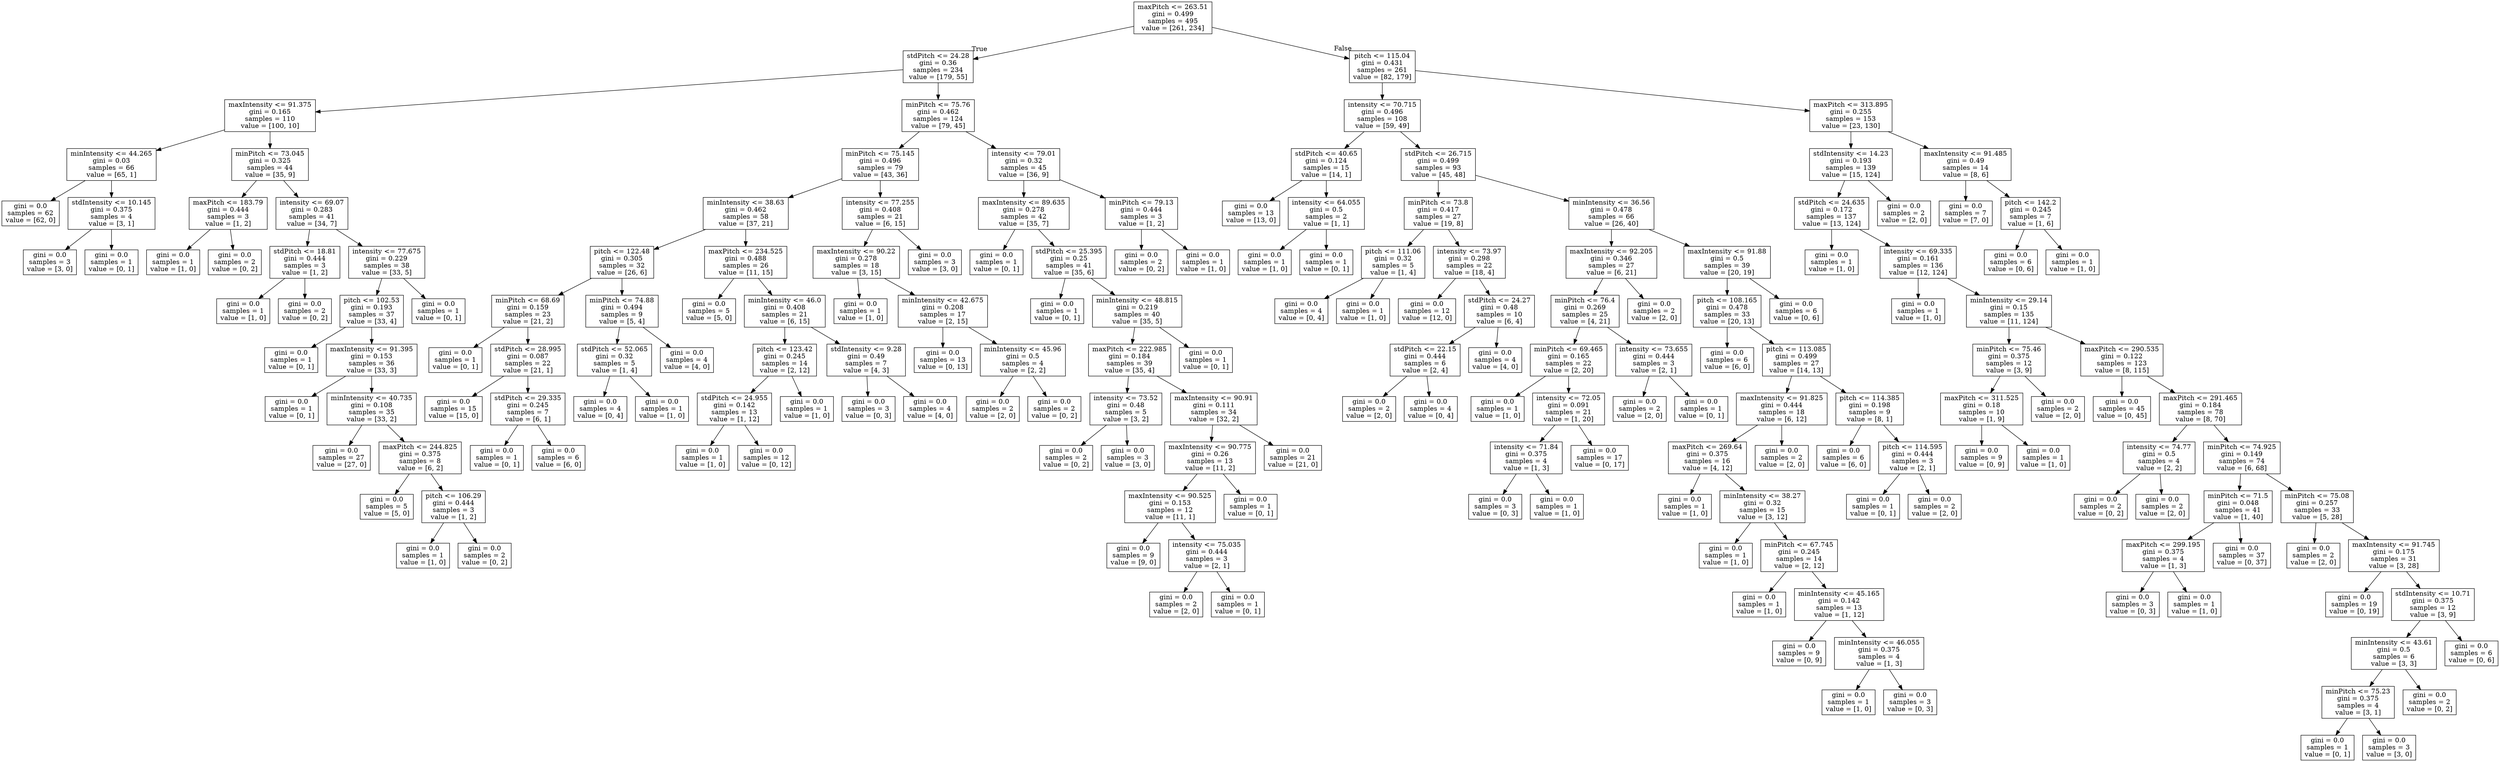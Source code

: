 digraph Tree {
node [shape=box] ;
0 [label="maxPitch <= 263.51\ngini = 0.499\nsamples = 495\nvalue = [261, 234]"] ;
1 [label="stdPitch <= 24.28\ngini = 0.36\nsamples = 234\nvalue = [179, 55]"] ;
0 -> 1 [labeldistance=2.5, labelangle=45, headlabel="True"] ;
2 [label="maxIntensity <= 91.375\ngini = 0.165\nsamples = 110\nvalue = [100, 10]"] ;
1 -> 2 ;
3 [label="minIntensity <= 44.265\ngini = 0.03\nsamples = 66\nvalue = [65, 1]"] ;
2 -> 3 ;
4 [label="gini = 0.0\nsamples = 62\nvalue = [62, 0]"] ;
3 -> 4 ;
5 [label="stdIntensity <= 10.145\ngini = 0.375\nsamples = 4\nvalue = [3, 1]"] ;
3 -> 5 ;
6 [label="gini = 0.0\nsamples = 3\nvalue = [3, 0]"] ;
5 -> 6 ;
7 [label="gini = 0.0\nsamples = 1\nvalue = [0, 1]"] ;
5 -> 7 ;
8 [label="minPitch <= 73.045\ngini = 0.325\nsamples = 44\nvalue = [35, 9]"] ;
2 -> 8 ;
9 [label="maxPitch <= 183.79\ngini = 0.444\nsamples = 3\nvalue = [1, 2]"] ;
8 -> 9 ;
10 [label="gini = 0.0\nsamples = 1\nvalue = [1, 0]"] ;
9 -> 10 ;
11 [label="gini = 0.0\nsamples = 2\nvalue = [0, 2]"] ;
9 -> 11 ;
12 [label="intensity <= 69.07\ngini = 0.283\nsamples = 41\nvalue = [34, 7]"] ;
8 -> 12 ;
13 [label="stdPitch <= 18.81\ngini = 0.444\nsamples = 3\nvalue = [1, 2]"] ;
12 -> 13 ;
14 [label="gini = 0.0\nsamples = 1\nvalue = [1, 0]"] ;
13 -> 14 ;
15 [label="gini = 0.0\nsamples = 2\nvalue = [0, 2]"] ;
13 -> 15 ;
16 [label="intensity <= 77.675\ngini = 0.229\nsamples = 38\nvalue = [33, 5]"] ;
12 -> 16 ;
17 [label="pitch <= 102.53\ngini = 0.193\nsamples = 37\nvalue = [33, 4]"] ;
16 -> 17 ;
18 [label="gini = 0.0\nsamples = 1\nvalue = [0, 1]"] ;
17 -> 18 ;
19 [label="maxIntensity <= 91.395\ngini = 0.153\nsamples = 36\nvalue = [33, 3]"] ;
17 -> 19 ;
20 [label="gini = 0.0\nsamples = 1\nvalue = [0, 1]"] ;
19 -> 20 ;
21 [label="minIntensity <= 40.735\ngini = 0.108\nsamples = 35\nvalue = [33, 2]"] ;
19 -> 21 ;
22 [label="gini = 0.0\nsamples = 27\nvalue = [27, 0]"] ;
21 -> 22 ;
23 [label="maxPitch <= 244.825\ngini = 0.375\nsamples = 8\nvalue = [6, 2]"] ;
21 -> 23 ;
24 [label="gini = 0.0\nsamples = 5\nvalue = [5, 0]"] ;
23 -> 24 ;
25 [label="pitch <= 106.29\ngini = 0.444\nsamples = 3\nvalue = [1, 2]"] ;
23 -> 25 ;
26 [label="gini = 0.0\nsamples = 1\nvalue = [1, 0]"] ;
25 -> 26 ;
27 [label="gini = 0.0\nsamples = 2\nvalue = [0, 2]"] ;
25 -> 27 ;
28 [label="gini = 0.0\nsamples = 1\nvalue = [0, 1]"] ;
16 -> 28 ;
29 [label="minPitch <= 75.76\ngini = 0.462\nsamples = 124\nvalue = [79, 45]"] ;
1 -> 29 ;
30 [label="minPitch <= 75.145\ngini = 0.496\nsamples = 79\nvalue = [43, 36]"] ;
29 -> 30 ;
31 [label="minIntensity <= 38.63\ngini = 0.462\nsamples = 58\nvalue = [37, 21]"] ;
30 -> 31 ;
32 [label="pitch <= 122.48\ngini = 0.305\nsamples = 32\nvalue = [26, 6]"] ;
31 -> 32 ;
33 [label="minPitch <= 68.69\ngini = 0.159\nsamples = 23\nvalue = [21, 2]"] ;
32 -> 33 ;
34 [label="gini = 0.0\nsamples = 1\nvalue = [0, 1]"] ;
33 -> 34 ;
35 [label="stdPitch <= 28.995\ngini = 0.087\nsamples = 22\nvalue = [21, 1]"] ;
33 -> 35 ;
36 [label="gini = 0.0\nsamples = 15\nvalue = [15, 0]"] ;
35 -> 36 ;
37 [label="stdPitch <= 29.335\ngini = 0.245\nsamples = 7\nvalue = [6, 1]"] ;
35 -> 37 ;
38 [label="gini = 0.0\nsamples = 1\nvalue = [0, 1]"] ;
37 -> 38 ;
39 [label="gini = 0.0\nsamples = 6\nvalue = [6, 0]"] ;
37 -> 39 ;
40 [label="minPitch <= 74.88\ngini = 0.494\nsamples = 9\nvalue = [5, 4]"] ;
32 -> 40 ;
41 [label="stdPitch <= 52.065\ngini = 0.32\nsamples = 5\nvalue = [1, 4]"] ;
40 -> 41 ;
42 [label="gini = 0.0\nsamples = 4\nvalue = [0, 4]"] ;
41 -> 42 ;
43 [label="gini = 0.0\nsamples = 1\nvalue = [1, 0]"] ;
41 -> 43 ;
44 [label="gini = 0.0\nsamples = 4\nvalue = [4, 0]"] ;
40 -> 44 ;
45 [label="maxPitch <= 234.525\ngini = 0.488\nsamples = 26\nvalue = [11, 15]"] ;
31 -> 45 ;
46 [label="gini = 0.0\nsamples = 5\nvalue = [5, 0]"] ;
45 -> 46 ;
47 [label="minIntensity <= 46.0\ngini = 0.408\nsamples = 21\nvalue = [6, 15]"] ;
45 -> 47 ;
48 [label="pitch <= 123.42\ngini = 0.245\nsamples = 14\nvalue = [2, 12]"] ;
47 -> 48 ;
49 [label="stdPitch <= 24.955\ngini = 0.142\nsamples = 13\nvalue = [1, 12]"] ;
48 -> 49 ;
50 [label="gini = 0.0\nsamples = 1\nvalue = [1, 0]"] ;
49 -> 50 ;
51 [label="gini = 0.0\nsamples = 12\nvalue = [0, 12]"] ;
49 -> 51 ;
52 [label="gini = 0.0\nsamples = 1\nvalue = [1, 0]"] ;
48 -> 52 ;
53 [label="stdIntensity <= 9.28\ngini = 0.49\nsamples = 7\nvalue = [4, 3]"] ;
47 -> 53 ;
54 [label="gini = 0.0\nsamples = 3\nvalue = [0, 3]"] ;
53 -> 54 ;
55 [label="gini = 0.0\nsamples = 4\nvalue = [4, 0]"] ;
53 -> 55 ;
56 [label="intensity <= 77.255\ngini = 0.408\nsamples = 21\nvalue = [6, 15]"] ;
30 -> 56 ;
57 [label="maxIntensity <= 90.22\ngini = 0.278\nsamples = 18\nvalue = [3, 15]"] ;
56 -> 57 ;
58 [label="gini = 0.0\nsamples = 1\nvalue = [1, 0]"] ;
57 -> 58 ;
59 [label="minIntensity <= 42.675\ngini = 0.208\nsamples = 17\nvalue = [2, 15]"] ;
57 -> 59 ;
60 [label="gini = 0.0\nsamples = 13\nvalue = [0, 13]"] ;
59 -> 60 ;
61 [label="minIntensity <= 45.96\ngini = 0.5\nsamples = 4\nvalue = [2, 2]"] ;
59 -> 61 ;
62 [label="gini = 0.0\nsamples = 2\nvalue = [2, 0]"] ;
61 -> 62 ;
63 [label="gini = 0.0\nsamples = 2\nvalue = [0, 2]"] ;
61 -> 63 ;
64 [label="gini = 0.0\nsamples = 3\nvalue = [3, 0]"] ;
56 -> 64 ;
65 [label="intensity <= 79.01\ngini = 0.32\nsamples = 45\nvalue = [36, 9]"] ;
29 -> 65 ;
66 [label="maxIntensity <= 89.635\ngini = 0.278\nsamples = 42\nvalue = [35, 7]"] ;
65 -> 66 ;
67 [label="gini = 0.0\nsamples = 1\nvalue = [0, 1]"] ;
66 -> 67 ;
68 [label="stdPitch <= 25.395\ngini = 0.25\nsamples = 41\nvalue = [35, 6]"] ;
66 -> 68 ;
69 [label="gini = 0.0\nsamples = 1\nvalue = [0, 1]"] ;
68 -> 69 ;
70 [label="minIntensity <= 48.815\ngini = 0.219\nsamples = 40\nvalue = [35, 5]"] ;
68 -> 70 ;
71 [label="maxPitch <= 222.985\ngini = 0.184\nsamples = 39\nvalue = [35, 4]"] ;
70 -> 71 ;
72 [label="intensity <= 73.52\ngini = 0.48\nsamples = 5\nvalue = [3, 2]"] ;
71 -> 72 ;
73 [label="gini = 0.0\nsamples = 2\nvalue = [0, 2]"] ;
72 -> 73 ;
74 [label="gini = 0.0\nsamples = 3\nvalue = [3, 0]"] ;
72 -> 74 ;
75 [label="maxIntensity <= 90.91\ngini = 0.111\nsamples = 34\nvalue = [32, 2]"] ;
71 -> 75 ;
76 [label="maxIntensity <= 90.775\ngini = 0.26\nsamples = 13\nvalue = [11, 2]"] ;
75 -> 76 ;
77 [label="maxIntensity <= 90.525\ngini = 0.153\nsamples = 12\nvalue = [11, 1]"] ;
76 -> 77 ;
78 [label="gini = 0.0\nsamples = 9\nvalue = [9, 0]"] ;
77 -> 78 ;
79 [label="intensity <= 75.035\ngini = 0.444\nsamples = 3\nvalue = [2, 1]"] ;
77 -> 79 ;
80 [label="gini = 0.0\nsamples = 2\nvalue = [2, 0]"] ;
79 -> 80 ;
81 [label="gini = 0.0\nsamples = 1\nvalue = [0, 1]"] ;
79 -> 81 ;
82 [label="gini = 0.0\nsamples = 1\nvalue = [0, 1]"] ;
76 -> 82 ;
83 [label="gini = 0.0\nsamples = 21\nvalue = [21, 0]"] ;
75 -> 83 ;
84 [label="gini = 0.0\nsamples = 1\nvalue = [0, 1]"] ;
70 -> 84 ;
85 [label="minPitch <= 79.13\ngini = 0.444\nsamples = 3\nvalue = [1, 2]"] ;
65 -> 85 ;
86 [label="gini = 0.0\nsamples = 2\nvalue = [0, 2]"] ;
85 -> 86 ;
87 [label="gini = 0.0\nsamples = 1\nvalue = [1, 0]"] ;
85 -> 87 ;
88 [label="pitch <= 115.04\ngini = 0.431\nsamples = 261\nvalue = [82, 179]"] ;
0 -> 88 [labeldistance=2.5, labelangle=-45, headlabel="False"] ;
89 [label="intensity <= 70.715\ngini = 0.496\nsamples = 108\nvalue = [59, 49]"] ;
88 -> 89 ;
90 [label="stdPitch <= 40.65\ngini = 0.124\nsamples = 15\nvalue = [14, 1]"] ;
89 -> 90 ;
91 [label="gini = 0.0\nsamples = 13\nvalue = [13, 0]"] ;
90 -> 91 ;
92 [label="intensity <= 64.055\ngini = 0.5\nsamples = 2\nvalue = [1, 1]"] ;
90 -> 92 ;
93 [label="gini = 0.0\nsamples = 1\nvalue = [1, 0]"] ;
92 -> 93 ;
94 [label="gini = 0.0\nsamples = 1\nvalue = [0, 1]"] ;
92 -> 94 ;
95 [label="stdPitch <= 26.715\ngini = 0.499\nsamples = 93\nvalue = [45, 48]"] ;
89 -> 95 ;
96 [label="minPitch <= 73.8\ngini = 0.417\nsamples = 27\nvalue = [19, 8]"] ;
95 -> 96 ;
97 [label="pitch <= 111.06\ngini = 0.32\nsamples = 5\nvalue = [1, 4]"] ;
96 -> 97 ;
98 [label="gini = 0.0\nsamples = 4\nvalue = [0, 4]"] ;
97 -> 98 ;
99 [label="gini = 0.0\nsamples = 1\nvalue = [1, 0]"] ;
97 -> 99 ;
100 [label="intensity <= 73.97\ngini = 0.298\nsamples = 22\nvalue = [18, 4]"] ;
96 -> 100 ;
101 [label="gini = 0.0\nsamples = 12\nvalue = [12, 0]"] ;
100 -> 101 ;
102 [label="stdPitch <= 24.27\ngini = 0.48\nsamples = 10\nvalue = [6, 4]"] ;
100 -> 102 ;
103 [label="stdPitch <= 22.15\ngini = 0.444\nsamples = 6\nvalue = [2, 4]"] ;
102 -> 103 ;
104 [label="gini = 0.0\nsamples = 2\nvalue = [2, 0]"] ;
103 -> 104 ;
105 [label="gini = 0.0\nsamples = 4\nvalue = [0, 4]"] ;
103 -> 105 ;
106 [label="gini = 0.0\nsamples = 4\nvalue = [4, 0]"] ;
102 -> 106 ;
107 [label="minIntensity <= 36.56\ngini = 0.478\nsamples = 66\nvalue = [26, 40]"] ;
95 -> 107 ;
108 [label="maxIntensity <= 92.205\ngini = 0.346\nsamples = 27\nvalue = [6, 21]"] ;
107 -> 108 ;
109 [label="minPitch <= 76.4\ngini = 0.269\nsamples = 25\nvalue = [4, 21]"] ;
108 -> 109 ;
110 [label="minPitch <= 69.465\ngini = 0.165\nsamples = 22\nvalue = [2, 20]"] ;
109 -> 110 ;
111 [label="gini = 0.0\nsamples = 1\nvalue = [1, 0]"] ;
110 -> 111 ;
112 [label="intensity <= 72.05\ngini = 0.091\nsamples = 21\nvalue = [1, 20]"] ;
110 -> 112 ;
113 [label="intensity <= 71.84\ngini = 0.375\nsamples = 4\nvalue = [1, 3]"] ;
112 -> 113 ;
114 [label="gini = 0.0\nsamples = 3\nvalue = [0, 3]"] ;
113 -> 114 ;
115 [label="gini = 0.0\nsamples = 1\nvalue = [1, 0]"] ;
113 -> 115 ;
116 [label="gini = 0.0\nsamples = 17\nvalue = [0, 17]"] ;
112 -> 116 ;
117 [label="intensity <= 73.655\ngini = 0.444\nsamples = 3\nvalue = [2, 1]"] ;
109 -> 117 ;
118 [label="gini = 0.0\nsamples = 2\nvalue = [2, 0]"] ;
117 -> 118 ;
119 [label="gini = 0.0\nsamples = 1\nvalue = [0, 1]"] ;
117 -> 119 ;
120 [label="gini = 0.0\nsamples = 2\nvalue = [2, 0]"] ;
108 -> 120 ;
121 [label="maxIntensity <= 91.88\ngini = 0.5\nsamples = 39\nvalue = [20, 19]"] ;
107 -> 121 ;
122 [label="pitch <= 108.165\ngini = 0.478\nsamples = 33\nvalue = [20, 13]"] ;
121 -> 122 ;
123 [label="gini = 0.0\nsamples = 6\nvalue = [6, 0]"] ;
122 -> 123 ;
124 [label="pitch <= 113.085\ngini = 0.499\nsamples = 27\nvalue = [14, 13]"] ;
122 -> 124 ;
125 [label="maxIntensity <= 91.825\ngini = 0.444\nsamples = 18\nvalue = [6, 12]"] ;
124 -> 125 ;
126 [label="maxPitch <= 269.64\ngini = 0.375\nsamples = 16\nvalue = [4, 12]"] ;
125 -> 126 ;
127 [label="gini = 0.0\nsamples = 1\nvalue = [1, 0]"] ;
126 -> 127 ;
128 [label="minIntensity <= 38.27\ngini = 0.32\nsamples = 15\nvalue = [3, 12]"] ;
126 -> 128 ;
129 [label="gini = 0.0\nsamples = 1\nvalue = [1, 0]"] ;
128 -> 129 ;
130 [label="minPitch <= 67.745\ngini = 0.245\nsamples = 14\nvalue = [2, 12]"] ;
128 -> 130 ;
131 [label="gini = 0.0\nsamples = 1\nvalue = [1, 0]"] ;
130 -> 131 ;
132 [label="minIntensity <= 45.165\ngini = 0.142\nsamples = 13\nvalue = [1, 12]"] ;
130 -> 132 ;
133 [label="gini = 0.0\nsamples = 9\nvalue = [0, 9]"] ;
132 -> 133 ;
134 [label="minIntensity <= 46.055\ngini = 0.375\nsamples = 4\nvalue = [1, 3]"] ;
132 -> 134 ;
135 [label="gini = 0.0\nsamples = 1\nvalue = [1, 0]"] ;
134 -> 135 ;
136 [label="gini = 0.0\nsamples = 3\nvalue = [0, 3]"] ;
134 -> 136 ;
137 [label="gini = 0.0\nsamples = 2\nvalue = [2, 0]"] ;
125 -> 137 ;
138 [label="pitch <= 114.385\ngini = 0.198\nsamples = 9\nvalue = [8, 1]"] ;
124 -> 138 ;
139 [label="gini = 0.0\nsamples = 6\nvalue = [6, 0]"] ;
138 -> 139 ;
140 [label="pitch <= 114.595\ngini = 0.444\nsamples = 3\nvalue = [2, 1]"] ;
138 -> 140 ;
141 [label="gini = 0.0\nsamples = 1\nvalue = [0, 1]"] ;
140 -> 141 ;
142 [label="gini = 0.0\nsamples = 2\nvalue = [2, 0]"] ;
140 -> 142 ;
143 [label="gini = 0.0\nsamples = 6\nvalue = [0, 6]"] ;
121 -> 143 ;
144 [label="maxPitch <= 313.895\ngini = 0.255\nsamples = 153\nvalue = [23, 130]"] ;
88 -> 144 ;
145 [label="stdIntensity <= 14.23\ngini = 0.193\nsamples = 139\nvalue = [15, 124]"] ;
144 -> 145 ;
146 [label="stdPitch <= 24.635\ngini = 0.172\nsamples = 137\nvalue = [13, 124]"] ;
145 -> 146 ;
147 [label="gini = 0.0\nsamples = 1\nvalue = [1, 0]"] ;
146 -> 147 ;
148 [label="intensity <= 69.335\ngini = 0.161\nsamples = 136\nvalue = [12, 124]"] ;
146 -> 148 ;
149 [label="gini = 0.0\nsamples = 1\nvalue = [1, 0]"] ;
148 -> 149 ;
150 [label="minIntensity <= 29.14\ngini = 0.15\nsamples = 135\nvalue = [11, 124]"] ;
148 -> 150 ;
151 [label="minPitch <= 75.46\ngini = 0.375\nsamples = 12\nvalue = [3, 9]"] ;
150 -> 151 ;
152 [label="maxPitch <= 311.525\ngini = 0.18\nsamples = 10\nvalue = [1, 9]"] ;
151 -> 152 ;
153 [label="gini = 0.0\nsamples = 9\nvalue = [0, 9]"] ;
152 -> 153 ;
154 [label="gini = 0.0\nsamples = 1\nvalue = [1, 0]"] ;
152 -> 154 ;
155 [label="gini = 0.0\nsamples = 2\nvalue = [2, 0]"] ;
151 -> 155 ;
156 [label="maxPitch <= 290.535\ngini = 0.122\nsamples = 123\nvalue = [8, 115]"] ;
150 -> 156 ;
157 [label="gini = 0.0\nsamples = 45\nvalue = [0, 45]"] ;
156 -> 157 ;
158 [label="maxPitch <= 291.465\ngini = 0.184\nsamples = 78\nvalue = [8, 70]"] ;
156 -> 158 ;
159 [label="intensity <= 74.77\ngini = 0.5\nsamples = 4\nvalue = [2, 2]"] ;
158 -> 159 ;
160 [label="gini = 0.0\nsamples = 2\nvalue = [0, 2]"] ;
159 -> 160 ;
161 [label="gini = 0.0\nsamples = 2\nvalue = [2, 0]"] ;
159 -> 161 ;
162 [label="minPitch <= 74.925\ngini = 0.149\nsamples = 74\nvalue = [6, 68]"] ;
158 -> 162 ;
163 [label="minPitch <= 71.5\ngini = 0.048\nsamples = 41\nvalue = [1, 40]"] ;
162 -> 163 ;
164 [label="maxPitch <= 299.195\ngini = 0.375\nsamples = 4\nvalue = [1, 3]"] ;
163 -> 164 ;
165 [label="gini = 0.0\nsamples = 3\nvalue = [0, 3]"] ;
164 -> 165 ;
166 [label="gini = 0.0\nsamples = 1\nvalue = [1, 0]"] ;
164 -> 166 ;
167 [label="gini = 0.0\nsamples = 37\nvalue = [0, 37]"] ;
163 -> 167 ;
168 [label="minPitch <= 75.08\ngini = 0.257\nsamples = 33\nvalue = [5, 28]"] ;
162 -> 168 ;
169 [label="gini = 0.0\nsamples = 2\nvalue = [2, 0]"] ;
168 -> 169 ;
170 [label="maxIntensity <= 91.745\ngini = 0.175\nsamples = 31\nvalue = [3, 28]"] ;
168 -> 170 ;
171 [label="gini = 0.0\nsamples = 19\nvalue = [0, 19]"] ;
170 -> 171 ;
172 [label="stdIntensity <= 10.71\ngini = 0.375\nsamples = 12\nvalue = [3, 9]"] ;
170 -> 172 ;
173 [label="minIntensity <= 43.61\ngini = 0.5\nsamples = 6\nvalue = [3, 3]"] ;
172 -> 173 ;
174 [label="minPitch <= 75.23\ngini = 0.375\nsamples = 4\nvalue = [3, 1]"] ;
173 -> 174 ;
175 [label="gini = 0.0\nsamples = 1\nvalue = [0, 1]"] ;
174 -> 175 ;
176 [label="gini = 0.0\nsamples = 3\nvalue = [3, 0]"] ;
174 -> 176 ;
177 [label="gini = 0.0\nsamples = 2\nvalue = [0, 2]"] ;
173 -> 177 ;
178 [label="gini = 0.0\nsamples = 6\nvalue = [0, 6]"] ;
172 -> 178 ;
179 [label="gini = 0.0\nsamples = 2\nvalue = [2, 0]"] ;
145 -> 179 ;
180 [label="maxIntensity <= 91.485\ngini = 0.49\nsamples = 14\nvalue = [8, 6]"] ;
144 -> 180 ;
181 [label="gini = 0.0\nsamples = 7\nvalue = [7, 0]"] ;
180 -> 181 ;
182 [label="pitch <= 142.2\ngini = 0.245\nsamples = 7\nvalue = [1, 6]"] ;
180 -> 182 ;
183 [label="gini = 0.0\nsamples = 6\nvalue = [0, 6]"] ;
182 -> 183 ;
184 [label="gini = 0.0\nsamples = 1\nvalue = [1, 0]"] ;
182 -> 184 ;
}